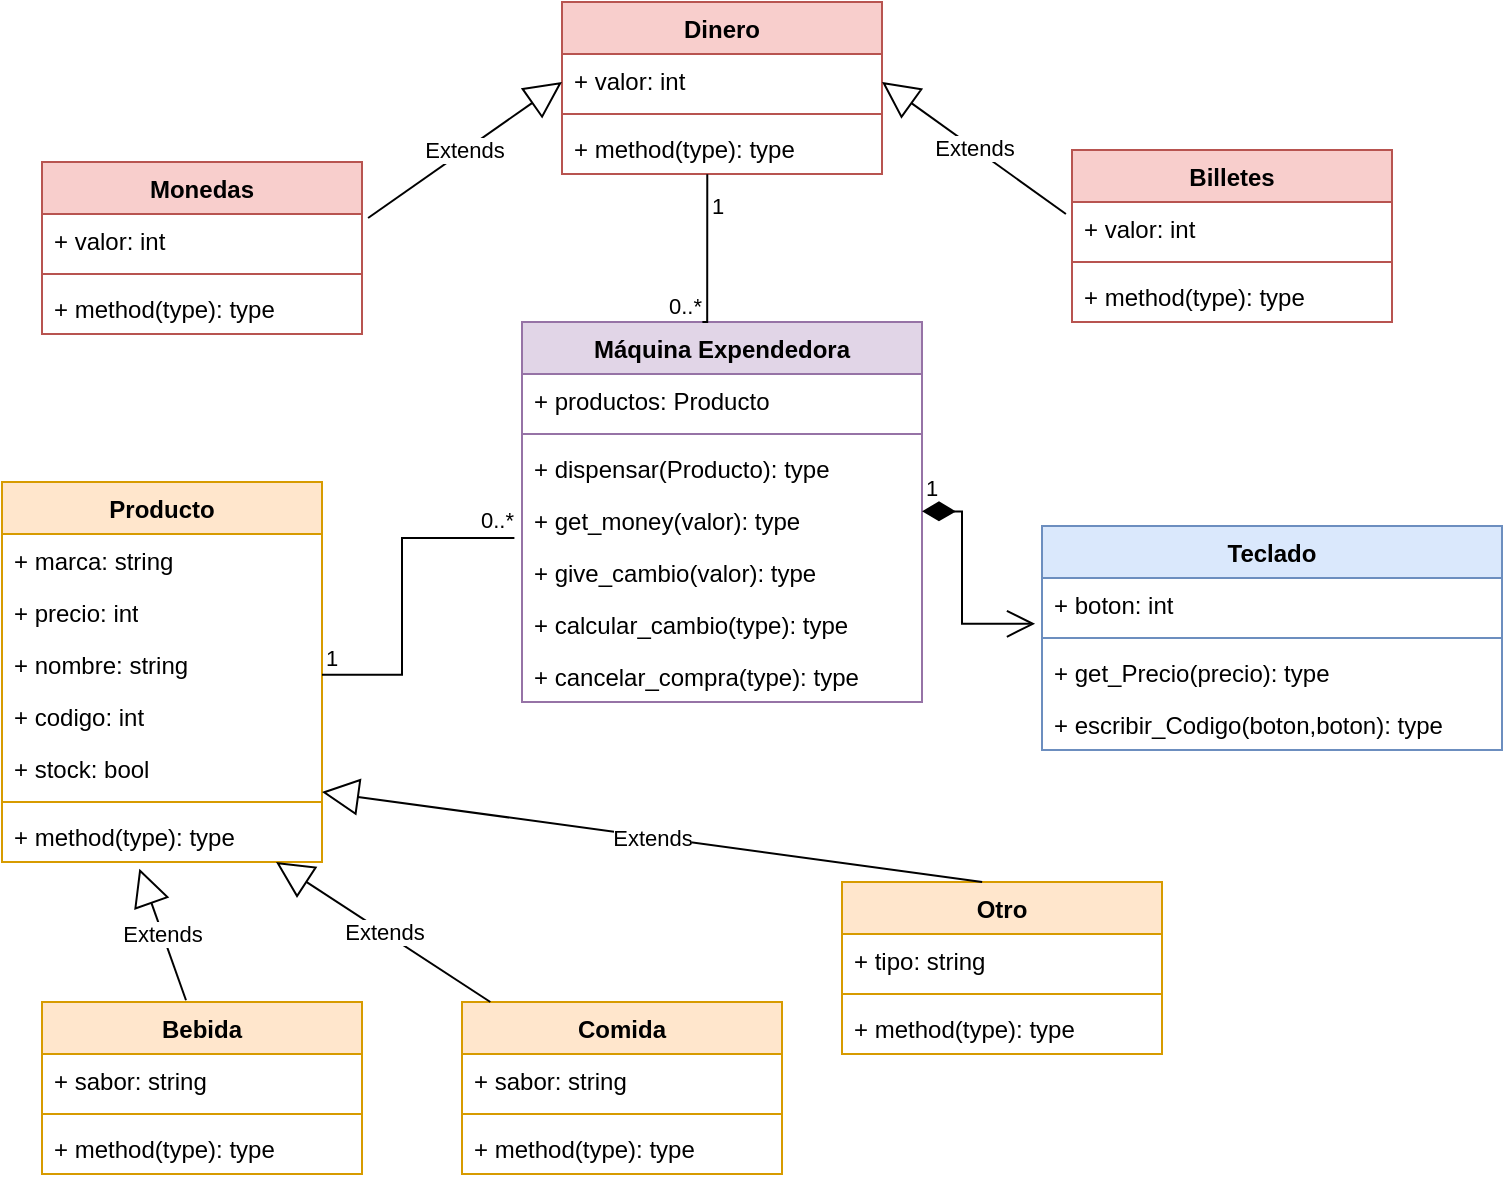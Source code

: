 <mxfile version="21.0.6" type="github">
  <diagram name="Página-1" id="9TBNDFsuSqkPSxbY48Mu">
    <mxGraphModel dx="880" dy="444" grid="1" gridSize="10" guides="1" tooltips="1" connect="1" arrows="1" fold="1" page="1" pageScale="1" pageWidth="827" pageHeight="1169" math="0" shadow="0">
      <root>
        <mxCell id="0" />
        <mxCell id="1" parent="0" />
        <mxCell id="pp-6hoLREnj3sGvc8wcE-5" value="Producto" style="swimlane;fontStyle=1;align=center;verticalAlign=top;childLayout=stackLayout;horizontal=1;startSize=26;horizontalStack=0;resizeParent=1;resizeParentMax=0;resizeLast=0;collapsible=1;marginBottom=0;whiteSpace=wrap;html=1;fillColor=#ffe6cc;strokeColor=#d79b00;" parent="1" vertex="1">
          <mxGeometry x="50" y="430" width="160" height="190" as="geometry" />
        </mxCell>
        <mxCell id="pp-6hoLREnj3sGvc8wcE-6" value="+ marca: string&lt;br&gt;" style="text;strokeColor=none;fillColor=none;align=left;verticalAlign=top;spacingLeft=4;spacingRight=4;overflow=hidden;rotatable=0;points=[[0,0.5],[1,0.5]];portConstraint=eastwest;whiteSpace=wrap;html=1;" parent="pp-6hoLREnj3sGvc8wcE-5" vertex="1">
          <mxGeometry y="26" width="160" height="26" as="geometry" />
        </mxCell>
        <mxCell id="pp-6hoLREnj3sGvc8wcE-9" value="+ precio: int" style="text;strokeColor=none;fillColor=none;align=left;verticalAlign=top;spacingLeft=4;spacingRight=4;overflow=hidden;rotatable=0;points=[[0,0.5],[1,0.5]];portConstraint=eastwest;whiteSpace=wrap;html=1;" parent="pp-6hoLREnj3sGvc8wcE-5" vertex="1">
          <mxGeometry y="52" width="160" height="26" as="geometry" />
        </mxCell>
        <mxCell id="pp-6hoLREnj3sGvc8wcE-10" value="+ nombre: string" style="text;strokeColor=none;fillColor=none;align=left;verticalAlign=top;spacingLeft=4;spacingRight=4;overflow=hidden;rotatable=0;points=[[0,0.5],[1,0.5]];portConstraint=eastwest;whiteSpace=wrap;html=1;" parent="pp-6hoLREnj3sGvc8wcE-5" vertex="1">
          <mxGeometry y="78" width="160" height="26" as="geometry" />
        </mxCell>
        <mxCell id="pp-6hoLREnj3sGvc8wcE-47" value="+ codigo: int" style="text;strokeColor=none;fillColor=none;align=left;verticalAlign=top;spacingLeft=4;spacingRight=4;overflow=hidden;rotatable=0;points=[[0,0.5],[1,0.5]];portConstraint=eastwest;whiteSpace=wrap;html=1;" parent="pp-6hoLREnj3sGvc8wcE-5" vertex="1">
          <mxGeometry y="104" width="160" height="26" as="geometry" />
        </mxCell>
        <mxCell id="pp-6hoLREnj3sGvc8wcE-50" value="+ stock: bool" style="text;strokeColor=none;fillColor=none;align=left;verticalAlign=top;spacingLeft=4;spacingRight=4;overflow=hidden;rotatable=0;points=[[0,0.5],[1,0.5]];portConstraint=eastwest;whiteSpace=wrap;html=1;" parent="pp-6hoLREnj3sGvc8wcE-5" vertex="1">
          <mxGeometry y="130" width="160" height="26" as="geometry" />
        </mxCell>
        <mxCell id="pp-6hoLREnj3sGvc8wcE-7" value="" style="line;strokeWidth=1;fillColor=none;align=left;verticalAlign=middle;spacingTop=-1;spacingLeft=3;spacingRight=3;rotatable=0;labelPosition=right;points=[];portConstraint=eastwest;strokeColor=inherit;" parent="pp-6hoLREnj3sGvc8wcE-5" vertex="1">
          <mxGeometry y="156" width="160" height="8" as="geometry" />
        </mxCell>
        <mxCell id="pp-6hoLREnj3sGvc8wcE-8" value="+ method(type): type" style="text;strokeColor=none;fillColor=none;align=left;verticalAlign=top;spacingLeft=4;spacingRight=4;overflow=hidden;rotatable=0;points=[[0,0.5],[1,0.5]];portConstraint=eastwest;whiteSpace=wrap;html=1;" parent="pp-6hoLREnj3sGvc8wcE-5" vertex="1">
          <mxGeometry y="164" width="160" height="26" as="geometry" />
        </mxCell>
        <mxCell id="pp-6hoLREnj3sGvc8wcE-12" value="Máquina Expendedora" style="swimlane;fontStyle=1;align=center;verticalAlign=top;childLayout=stackLayout;horizontal=1;startSize=26;horizontalStack=0;resizeParent=1;resizeParentMax=0;resizeLast=0;collapsible=1;marginBottom=0;whiteSpace=wrap;html=1;fillColor=#e1d5e7;strokeColor=#9673a6;" parent="1" vertex="1">
          <mxGeometry x="310" y="350" width="200" height="190" as="geometry" />
        </mxCell>
        <mxCell id="pp-6hoLREnj3sGvc8wcE-14" value="+ productos: Producto" style="text;strokeColor=none;fillColor=none;align=left;verticalAlign=top;spacingLeft=4;spacingRight=4;overflow=hidden;rotatable=0;points=[[0,0.5],[1,0.5]];portConstraint=eastwest;whiteSpace=wrap;html=1;" parent="pp-6hoLREnj3sGvc8wcE-12" vertex="1">
          <mxGeometry y="26" width="200" height="26" as="geometry" />
        </mxCell>
        <mxCell id="pp-6hoLREnj3sGvc8wcE-16" value="" style="line;strokeWidth=1;fillColor=none;align=left;verticalAlign=middle;spacingTop=-1;spacingLeft=3;spacingRight=3;rotatable=0;labelPosition=right;points=[];portConstraint=eastwest;strokeColor=inherit;" parent="pp-6hoLREnj3sGvc8wcE-12" vertex="1">
          <mxGeometry y="52" width="200" height="8" as="geometry" />
        </mxCell>
        <mxCell id="pp-6hoLREnj3sGvc8wcE-17" value="+ dispensar(Producto): type" style="text;strokeColor=none;fillColor=none;align=left;verticalAlign=top;spacingLeft=4;spacingRight=4;overflow=hidden;rotatable=0;points=[[0,0.5],[1,0.5]];portConstraint=eastwest;whiteSpace=wrap;html=1;" parent="pp-6hoLREnj3sGvc8wcE-12" vertex="1">
          <mxGeometry y="60" width="200" height="26" as="geometry" />
        </mxCell>
        <mxCell id="pp-6hoLREnj3sGvc8wcE-32" value="+ get_money(valor): type" style="text;strokeColor=none;fillColor=none;align=left;verticalAlign=top;spacingLeft=4;spacingRight=4;overflow=hidden;rotatable=0;points=[[0,0.5],[1,0.5]];portConstraint=eastwest;whiteSpace=wrap;html=1;" parent="pp-6hoLREnj3sGvc8wcE-12" vertex="1">
          <mxGeometry y="86" width="200" height="26" as="geometry" />
        </mxCell>
        <mxCell id="pp-6hoLREnj3sGvc8wcE-33" value="+ give_cambio(valor): type" style="text;strokeColor=none;fillColor=none;align=left;verticalAlign=top;spacingLeft=4;spacingRight=4;overflow=hidden;rotatable=0;points=[[0,0.5],[1,0.5]];portConstraint=eastwest;whiteSpace=wrap;html=1;" parent="pp-6hoLREnj3sGvc8wcE-12" vertex="1">
          <mxGeometry y="112" width="200" height="26" as="geometry" />
        </mxCell>
        <mxCell id="pp-6hoLREnj3sGvc8wcE-63" value="+ calcular_cambio(type): type" style="text;strokeColor=none;fillColor=none;align=left;verticalAlign=top;spacingLeft=4;spacingRight=4;overflow=hidden;rotatable=0;points=[[0,0.5],[1,0.5]];portConstraint=eastwest;whiteSpace=wrap;html=1;" parent="pp-6hoLREnj3sGvc8wcE-12" vertex="1">
          <mxGeometry y="138" width="200" height="26" as="geometry" />
        </mxCell>
        <mxCell id="pp-6hoLREnj3sGvc8wcE-69" value="" style="endArrow=none;html=1;edgeStyle=orthogonalEdgeStyle;rounded=0;entryX=-0.019;entryY=-0.154;entryDx=0;entryDy=0;entryPerimeter=0;" parent="pp-6hoLREnj3sGvc8wcE-12" target="pp-6hoLREnj3sGvc8wcE-33" edge="1">
          <mxGeometry relative="1" as="geometry">
            <mxPoint x="-100" y="176.41" as="sourcePoint" />
            <mxPoint x="60" y="176.41" as="targetPoint" />
            <Array as="points">
              <mxPoint x="-60" y="176" />
              <mxPoint x="-60" y="108" />
            </Array>
          </mxGeometry>
        </mxCell>
        <mxCell id="pp-6hoLREnj3sGvc8wcE-70" value="1" style="edgeLabel;resizable=0;html=1;align=left;verticalAlign=bottom;" parent="pp-6hoLREnj3sGvc8wcE-69" connectable="0" vertex="1">
          <mxGeometry x="-1" relative="1" as="geometry" />
        </mxCell>
        <mxCell id="pp-6hoLREnj3sGvc8wcE-71" value="0..*" style="edgeLabel;resizable=0;html=1;align=right;verticalAlign=bottom;" parent="pp-6hoLREnj3sGvc8wcE-69" connectable="0" vertex="1">
          <mxGeometry x="1" relative="1" as="geometry" />
        </mxCell>
        <mxCell id="pp-6hoLREnj3sGvc8wcE-34" value="+ cancelar_compra(type): type" style="text;strokeColor=none;fillColor=none;align=left;verticalAlign=top;spacingLeft=4;spacingRight=4;overflow=hidden;rotatable=0;points=[[0,0.5],[1,0.5]];portConstraint=eastwest;whiteSpace=wrap;html=1;" parent="pp-6hoLREnj3sGvc8wcE-12" vertex="1">
          <mxGeometry y="164" width="200" height="26" as="geometry" />
        </mxCell>
        <mxCell id="pp-6hoLREnj3sGvc8wcE-18" value="Dinero" style="swimlane;fontStyle=1;align=center;verticalAlign=top;childLayout=stackLayout;horizontal=1;startSize=26;horizontalStack=0;resizeParent=1;resizeParentMax=0;resizeLast=0;collapsible=1;marginBottom=0;whiteSpace=wrap;html=1;fillColor=#f8cecc;strokeColor=#b85450;" parent="1" vertex="1">
          <mxGeometry x="330" y="190" width="160" height="86" as="geometry" />
        </mxCell>
        <mxCell id="pp-6hoLREnj3sGvc8wcE-19" value="+ valor: int" style="text;strokeColor=none;fillColor=none;align=left;verticalAlign=top;spacingLeft=4;spacingRight=4;overflow=hidden;rotatable=0;points=[[0,0.5],[1,0.5]];portConstraint=eastwest;whiteSpace=wrap;html=1;" parent="pp-6hoLREnj3sGvc8wcE-18" vertex="1">
          <mxGeometry y="26" width="160" height="26" as="geometry" />
        </mxCell>
        <mxCell id="pp-6hoLREnj3sGvc8wcE-22" value="" style="line;strokeWidth=1;fillColor=none;align=left;verticalAlign=middle;spacingTop=-1;spacingLeft=3;spacingRight=3;rotatable=0;labelPosition=right;points=[];portConstraint=eastwest;strokeColor=inherit;" parent="pp-6hoLREnj3sGvc8wcE-18" vertex="1">
          <mxGeometry y="52" width="160" height="8" as="geometry" />
        </mxCell>
        <mxCell id="pp-6hoLREnj3sGvc8wcE-23" value="+ method(type): type" style="text;strokeColor=none;fillColor=none;align=left;verticalAlign=top;spacingLeft=4;spacingRight=4;overflow=hidden;rotatable=0;points=[[0,0.5],[1,0.5]];portConstraint=eastwest;whiteSpace=wrap;html=1;" parent="pp-6hoLREnj3sGvc8wcE-18" vertex="1">
          <mxGeometry y="60" width="160" height="26" as="geometry" />
        </mxCell>
        <mxCell id="pp-6hoLREnj3sGvc8wcE-24" value="Monedas" style="swimlane;fontStyle=1;align=center;verticalAlign=top;childLayout=stackLayout;horizontal=1;startSize=26;horizontalStack=0;resizeParent=1;resizeParentMax=0;resizeLast=0;collapsible=1;marginBottom=0;whiteSpace=wrap;html=1;fillColor=#f8cecc;strokeColor=#b85450;" parent="1" vertex="1">
          <mxGeometry x="70" y="270" width="160" height="86" as="geometry" />
        </mxCell>
        <mxCell id="pp-6hoLREnj3sGvc8wcE-25" value="+ valor: int" style="text;strokeColor=none;fillColor=none;align=left;verticalAlign=top;spacingLeft=4;spacingRight=4;overflow=hidden;rotatable=0;points=[[0,0.5],[1,0.5]];portConstraint=eastwest;whiteSpace=wrap;html=1;" parent="pp-6hoLREnj3sGvc8wcE-24" vertex="1">
          <mxGeometry y="26" width="160" height="26" as="geometry" />
        </mxCell>
        <mxCell id="pp-6hoLREnj3sGvc8wcE-26" value="" style="line;strokeWidth=1;fillColor=none;align=left;verticalAlign=middle;spacingTop=-1;spacingLeft=3;spacingRight=3;rotatable=0;labelPosition=right;points=[];portConstraint=eastwest;strokeColor=inherit;" parent="pp-6hoLREnj3sGvc8wcE-24" vertex="1">
          <mxGeometry y="52" width="160" height="8" as="geometry" />
        </mxCell>
        <mxCell id="pp-6hoLREnj3sGvc8wcE-27" value="+ method(type): type" style="text;strokeColor=none;fillColor=none;align=left;verticalAlign=top;spacingLeft=4;spacingRight=4;overflow=hidden;rotatable=0;points=[[0,0.5],[1,0.5]];portConstraint=eastwest;whiteSpace=wrap;html=1;" parent="pp-6hoLREnj3sGvc8wcE-24" vertex="1">
          <mxGeometry y="60" width="160" height="26" as="geometry" />
        </mxCell>
        <mxCell id="pp-6hoLREnj3sGvc8wcE-28" value="Billetes" style="swimlane;fontStyle=1;align=center;verticalAlign=top;childLayout=stackLayout;horizontal=1;startSize=26;horizontalStack=0;resizeParent=1;resizeParentMax=0;resizeLast=0;collapsible=1;marginBottom=0;whiteSpace=wrap;html=1;fillColor=#f8cecc;strokeColor=#b85450;" parent="1" vertex="1">
          <mxGeometry x="585" y="264" width="160" height="86" as="geometry" />
        </mxCell>
        <mxCell id="pp-6hoLREnj3sGvc8wcE-29" value="+ valor: int" style="text;strokeColor=none;fillColor=none;align=left;verticalAlign=top;spacingLeft=4;spacingRight=4;overflow=hidden;rotatable=0;points=[[0,0.5],[1,0.5]];portConstraint=eastwest;whiteSpace=wrap;html=1;" parent="pp-6hoLREnj3sGvc8wcE-28" vertex="1">
          <mxGeometry y="26" width="160" height="26" as="geometry" />
        </mxCell>
        <mxCell id="pp-6hoLREnj3sGvc8wcE-30" value="" style="line;strokeWidth=1;fillColor=none;align=left;verticalAlign=middle;spacingTop=-1;spacingLeft=3;spacingRight=3;rotatable=0;labelPosition=right;points=[];portConstraint=eastwest;strokeColor=inherit;" parent="pp-6hoLREnj3sGvc8wcE-28" vertex="1">
          <mxGeometry y="52" width="160" height="8" as="geometry" />
        </mxCell>
        <mxCell id="pp-6hoLREnj3sGvc8wcE-31" value="+ method(type): type" style="text;strokeColor=none;fillColor=none;align=left;verticalAlign=top;spacingLeft=4;spacingRight=4;overflow=hidden;rotatable=0;points=[[0,0.5],[1,0.5]];portConstraint=eastwest;whiteSpace=wrap;html=1;" parent="pp-6hoLREnj3sGvc8wcE-28" vertex="1">
          <mxGeometry y="60" width="160" height="26" as="geometry" />
        </mxCell>
        <mxCell id="pp-6hoLREnj3sGvc8wcE-35" value="Teclado" style="swimlane;fontStyle=1;align=center;verticalAlign=top;childLayout=stackLayout;horizontal=1;startSize=26;horizontalStack=0;resizeParent=1;resizeParentMax=0;resizeLast=0;collapsible=1;marginBottom=0;whiteSpace=wrap;html=1;fillColor=#dae8fc;strokeColor=#6c8ebf;" parent="1" vertex="1">
          <mxGeometry x="570" y="452" width="230" height="112" as="geometry" />
        </mxCell>
        <mxCell id="pp-6hoLREnj3sGvc8wcE-36" value="+ boton: int" style="text;strokeColor=none;fillColor=none;align=left;verticalAlign=top;spacingLeft=4;spacingRight=4;overflow=hidden;rotatable=0;points=[[0,0.5],[1,0.5]];portConstraint=eastwest;whiteSpace=wrap;html=1;" parent="pp-6hoLREnj3sGvc8wcE-35" vertex="1">
          <mxGeometry y="26" width="230" height="26" as="geometry" />
        </mxCell>
        <mxCell id="pp-6hoLREnj3sGvc8wcE-39" value="" style="line;strokeWidth=1;fillColor=none;align=left;verticalAlign=middle;spacingTop=-1;spacingLeft=3;spacingRight=3;rotatable=0;labelPosition=right;points=[];portConstraint=eastwest;strokeColor=inherit;" parent="pp-6hoLREnj3sGvc8wcE-35" vertex="1">
          <mxGeometry y="52" width="230" height="8" as="geometry" />
        </mxCell>
        <mxCell id="pp-6hoLREnj3sGvc8wcE-40" value="+ get_Precio(precio): type" style="text;strokeColor=none;fillColor=none;align=left;verticalAlign=top;spacingLeft=4;spacingRight=4;overflow=hidden;rotatable=0;points=[[0,0.5],[1,0.5]];portConstraint=eastwest;whiteSpace=wrap;html=1;" parent="pp-6hoLREnj3sGvc8wcE-35" vertex="1">
          <mxGeometry y="60" width="230" height="26" as="geometry" />
        </mxCell>
        <mxCell id="pp-6hoLREnj3sGvc8wcE-49" value="+ escribir_Codigo(boton,boton): type" style="text;strokeColor=none;fillColor=none;align=left;verticalAlign=top;spacingLeft=4;spacingRight=4;overflow=hidden;rotatable=0;points=[[0,0.5],[1,0.5]];portConstraint=eastwest;whiteSpace=wrap;html=1;" parent="pp-6hoLREnj3sGvc8wcE-35" vertex="1">
          <mxGeometry y="86" width="230" height="26" as="geometry" />
        </mxCell>
        <mxCell id="pp-6hoLREnj3sGvc8wcE-51" value="Bebida" style="swimlane;fontStyle=1;align=center;verticalAlign=top;childLayout=stackLayout;horizontal=1;startSize=26;horizontalStack=0;resizeParent=1;resizeParentMax=0;resizeLast=0;collapsible=1;marginBottom=0;whiteSpace=wrap;html=1;fillColor=#ffe6cc;strokeColor=#d79b00;" parent="1" vertex="1">
          <mxGeometry x="70" y="690" width="160" height="86" as="geometry" />
        </mxCell>
        <mxCell id="pp-6hoLREnj3sGvc8wcE-56" value="+ sabor: string" style="text;strokeColor=none;fillColor=none;align=left;verticalAlign=top;spacingLeft=4;spacingRight=4;overflow=hidden;rotatable=0;points=[[0,0.5],[1,0.5]];portConstraint=eastwest;whiteSpace=wrap;html=1;" parent="pp-6hoLREnj3sGvc8wcE-51" vertex="1">
          <mxGeometry y="26" width="160" height="26" as="geometry" />
        </mxCell>
        <mxCell id="pp-6hoLREnj3sGvc8wcE-57" value="" style="line;strokeWidth=1;fillColor=none;align=left;verticalAlign=middle;spacingTop=-1;spacingLeft=3;spacingRight=3;rotatable=0;labelPosition=right;points=[];portConstraint=eastwest;strokeColor=inherit;" parent="pp-6hoLREnj3sGvc8wcE-51" vertex="1">
          <mxGeometry y="52" width="160" height="8" as="geometry" />
        </mxCell>
        <mxCell id="pp-6hoLREnj3sGvc8wcE-58" value="+ method(type): type" style="text;strokeColor=none;fillColor=none;align=left;verticalAlign=top;spacingLeft=4;spacingRight=4;overflow=hidden;rotatable=0;points=[[0,0.5],[1,0.5]];portConstraint=eastwest;whiteSpace=wrap;html=1;" parent="pp-6hoLREnj3sGvc8wcE-51" vertex="1">
          <mxGeometry y="60" width="160" height="26" as="geometry" />
        </mxCell>
        <mxCell id="pp-6hoLREnj3sGvc8wcE-59" value="Comida" style="swimlane;fontStyle=1;align=center;verticalAlign=top;childLayout=stackLayout;horizontal=1;startSize=26;horizontalStack=0;resizeParent=1;resizeParentMax=0;resizeLast=0;collapsible=1;marginBottom=0;whiteSpace=wrap;html=1;fillColor=#ffe6cc;strokeColor=#d79b00;" parent="1" vertex="1">
          <mxGeometry x="280" y="690" width="160" height="86" as="geometry" />
        </mxCell>
        <mxCell id="pp-6hoLREnj3sGvc8wcE-60" value="+ sabor: string" style="text;strokeColor=none;fillColor=none;align=left;verticalAlign=top;spacingLeft=4;spacingRight=4;overflow=hidden;rotatable=0;points=[[0,0.5],[1,0.5]];portConstraint=eastwest;whiteSpace=wrap;html=1;" parent="pp-6hoLREnj3sGvc8wcE-59" vertex="1">
          <mxGeometry y="26" width="160" height="26" as="geometry" />
        </mxCell>
        <mxCell id="pp-6hoLREnj3sGvc8wcE-61" value="" style="line;strokeWidth=1;fillColor=none;align=left;verticalAlign=middle;spacingTop=-1;spacingLeft=3;spacingRight=3;rotatable=0;labelPosition=right;points=[];portConstraint=eastwest;strokeColor=inherit;" parent="pp-6hoLREnj3sGvc8wcE-59" vertex="1">
          <mxGeometry y="52" width="160" height="8" as="geometry" />
        </mxCell>
        <mxCell id="pp-6hoLREnj3sGvc8wcE-62" value="+ method(type): type" style="text;strokeColor=none;fillColor=none;align=left;verticalAlign=top;spacingLeft=4;spacingRight=4;overflow=hidden;rotatable=0;points=[[0,0.5],[1,0.5]];portConstraint=eastwest;whiteSpace=wrap;html=1;" parent="pp-6hoLREnj3sGvc8wcE-59" vertex="1">
          <mxGeometry y="60" width="160" height="26" as="geometry" />
        </mxCell>
        <mxCell id="pp-6hoLREnj3sGvc8wcE-64" value="Otro" style="swimlane;fontStyle=1;align=center;verticalAlign=top;childLayout=stackLayout;horizontal=1;startSize=26;horizontalStack=0;resizeParent=1;resizeParentMax=0;resizeLast=0;collapsible=1;marginBottom=0;whiteSpace=wrap;html=1;fillColor=#ffe6cc;strokeColor=#d79b00;" parent="1" vertex="1">
          <mxGeometry x="470" y="630" width="160" height="86" as="geometry" />
        </mxCell>
        <mxCell id="pp-6hoLREnj3sGvc8wcE-65" value="+ tipo: string" style="text;strokeColor=none;fillColor=none;align=left;verticalAlign=top;spacingLeft=4;spacingRight=4;overflow=hidden;rotatable=0;points=[[0,0.5],[1,0.5]];portConstraint=eastwest;whiteSpace=wrap;html=1;" parent="pp-6hoLREnj3sGvc8wcE-64" vertex="1">
          <mxGeometry y="26" width="160" height="26" as="geometry" />
        </mxCell>
        <mxCell id="pp-6hoLREnj3sGvc8wcE-66" value="" style="line;strokeWidth=1;fillColor=none;align=left;verticalAlign=middle;spacingTop=-1;spacingLeft=3;spacingRight=3;rotatable=0;labelPosition=right;points=[];portConstraint=eastwest;strokeColor=inherit;" parent="pp-6hoLREnj3sGvc8wcE-64" vertex="1">
          <mxGeometry y="52" width="160" height="8" as="geometry" />
        </mxCell>
        <mxCell id="pp-6hoLREnj3sGvc8wcE-67" value="+ method(type): type" style="text;strokeColor=none;fillColor=none;align=left;verticalAlign=top;spacingLeft=4;spacingRight=4;overflow=hidden;rotatable=0;points=[[0,0.5],[1,0.5]];portConstraint=eastwest;whiteSpace=wrap;html=1;" parent="pp-6hoLREnj3sGvc8wcE-64" vertex="1">
          <mxGeometry y="60" width="160" height="26" as="geometry" />
        </mxCell>
        <mxCell id="pp-6hoLREnj3sGvc8wcE-68" value="1" style="endArrow=open;html=1;endSize=12;startArrow=diamondThin;startSize=14;startFill=1;edgeStyle=orthogonalEdgeStyle;align=left;verticalAlign=bottom;rounded=0;entryX=-0.015;entryY=0.881;entryDx=0;entryDy=0;entryPerimeter=0;" parent="1" target="pp-6hoLREnj3sGvc8wcE-36" edge="1">
          <mxGeometry x="-1" y="3" relative="1" as="geometry">
            <mxPoint x="510" y="444.66" as="sourcePoint" />
            <mxPoint x="670" y="444.66" as="targetPoint" />
            <Array as="points">
              <mxPoint x="530" y="445" />
              <mxPoint x="530" y="501" />
            </Array>
          </mxGeometry>
        </mxCell>
        <mxCell id="pp-6hoLREnj3sGvc8wcE-72" value="Extends" style="endArrow=block;endSize=16;endFill=0;html=1;rounded=0;entryX=0.429;entryY=1.128;entryDx=0;entryDy=0;entryPerimeter=0;exitX=0.45;exitY=-0.01;exitDx=0;exitDy=0;exitPerimeter=0;" parent="1" source="pp-6hoLREnj3sGvc8wcE-51" target="pp-6hoLREnj3sGvc8wcE-8" edge="1">
          <mxGeometry width="160" relative="1" as="geometry">
            <mxPoint x="270" y="650" as="sourcePoint" />
            <mxPoint x="430" y="650" as="targetPoint" />
          </mxGeometry>
        </mxCell>
        <mxCell id="pp-6hoLREnj3sGvc8wcE-73" value="Extends" style="endArrow=block;endSize=16;endFill=0;html=1;rounded=0;entryX=0.429;entryY=1.128;entryDx=0;entryDy=0;entryPerimeter=0;" parent="1" source="pp-6hoLREnj3sGvc8wcE-59" edge="1">
          <mxGeometry width="160" relative="1" as="geometry">
            <mxPoint x="210" y="686" as="sourcePoint" />
            <mxPoint x="187" y="620" as="targetPoint" />
          </mxGeometry>
        </mxCell>
        <mxCell id="pp-6hoLREnj3sGvc8wcE-74" value="Extends" style="endArrow=block;endSize=16;endFill=0;html=1;rounded=0;entryX=0.429;entryY=1.128;entryDx=0;entryDy=0;entryPerimeter=0;exitX=0.438;exitY=0;exitDx=0;exitDy=0;exitPerimeter=0;" parent="1" source="pp-6hoLREnj3sGvc8wcE-64" edge="1">
          <mxGeometry width="160" relative="1" as="geometry">
            <mxPoint x="317" y="655" as="sourcePoint" />
            <mxPoint x="210" y="585" as="targetPoint" />
          </mxGeometry>
        </mxCell>
        <mxCell id="pp-6hoLREnj3sGvc8wcE-75" value="Extends" style="endArrow=block;endSize=16;endFill=0;html=1;rounded=0;entryX=0.429;entryY=1.128;entryDx=0;entryDy=0;entryPerimeter=0;exitX=-0.019;exitY=0.231;exitDx=0;exitDy=0;exitPerimeter=0;" parent="1" source="pp-6hoLREnj3sGvc8wcE-29" edge="1">
          <mxGeometry width="160" relative="1" as="geometry">
            <mxPoint x="597" y="300" as="sourcePoint" />
            <mxPoint x="490" y="230" as="targetPoint" />
          </mxGeometry>
        </mxCell>
        <mxCell id="pp-6hoLREnj3sGvc8wcE-76" value="Extends" style="endArrow=block;endSize=16;endFill=0;html=1;rounded=0;entryX=0.429;entryY=1.128;entryDx=0;entryDy=0;entryPerimeter=0;exitX=1.019;exitY=0.077;exitDx=0;exitDy=0;exitPerimeter=0;" parent="1" source="pp-6hoLREnj3sGvc8wcE-25" edge="1">
          <mxGeometry width="160" relative="1" as="geometry">
            <mxPoint x="422" y="296" as="sourcePoint" />
            <mxPoint x="330" y="230" as="targetPoint" />
          </mxGeometry>
        </mxCell>
        <mxCell id="pp-6hoLREnj3sGvc8wcE-77" value="" style="endArrow=none;html=1;edgeStyle=orthogonalEdgeStyle;rounded=0;entryX=0.451;entryY=0;entryDx=0;entryDy=0;entryPerimeter=0;exitX=0.454;exitY=1.006;exitDx=0;exitDy=0;exitPerimeter=0;" parent="1" source="pp-6hoLREnj3sGvc8wcE-23" target="pp-6hoLREnj3sGvc8wcE-12" edge="1">
          <mxGeometry relative="1" as="geometry">
            <mxPoint x="403" y="280" as="sourcePoint" />
            <mxPoint x="450" y="320" as="targetPoint" />
            <Array as="points">
              <mxPoint x="403" y="350" />
            </Array>
          </mxGeometry>
        </mxCell>
        <mxCell id="pp-6hoLREnj3sGvc8wcE-78" value="1" style="edgeLabel;resizable=0;html=1;align=left;verticalAlign=bottom;" parent="pp-6hoLREnj3sGvc8wcE-77" connectable="0" vertex="1">
          <mxGeometry x="-1" relative="1" as="geometry">
            <mxPoint y="24" as="offset" />
          </mxGeometry>
        </mxCell>
        <mxCell id="pp-6hoLREnj3sGvc8wcE-79" value="0..*" style="edgeLabel;resizable=0;html=1;align=right;verticalAlign=bottom;" parent="pp-6hoLREnj3sGvc8wcE-77" connectable="0" vertex="1">
          <mxGeometry x="1" relative="1" as="geometry" />
        </mxCell>
      </root>
    </mxGraphModel>
  </diagram>
</mxfile>
